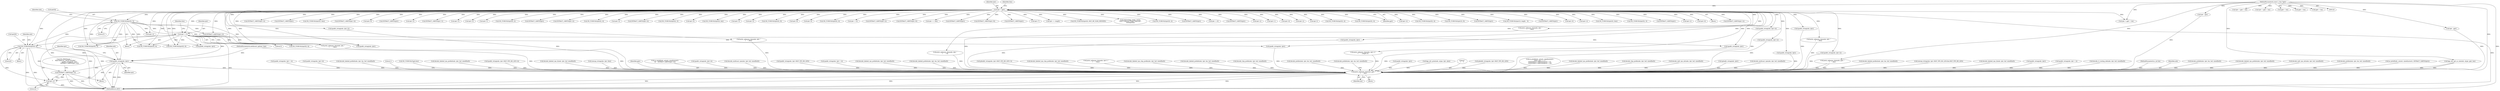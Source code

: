 digraph "0_tcpdump_50a44b6b8e4f7c127440dbd4239cf571945cc1e7@array" {
"1002509" [label="(Call,ND_TCHECK2(tptr[0], 8))"];
"1002440" [label="(Call,tptr +=5)"];
"1002412" [label="(Call,ND_TCHECK2(tptr[0], 5))"];
"1000142" [label="(Call,tptr = pptr)"];
"1000128" [label="(MethodParameterIn,const u_char *pptr)"];
"1002520" [label="(Call,ipaddr_string(ndo, tptr))"];
"1002523" [label="(Call,EXTRACT_32BITS(tptr+4))"];
"1002524" [label="(Call,tptr+4)"];
"1002905" [label="(Call,print_unknown_data(ndo, pptr, \"\n\t    \", len))"];
"1002513" [label="(Literal,8)"];
"1002509" [label="(Call,ND_TCHECK2(tptr[0], 8))"];
"1000767" [label="(Call,ipaddr_string(ndo, tptr))"];
"1000142" [label="(Call,tptr = pptr)"];
"1002900" [label="(Block,)"];
"1002198" [label="(Call,EXTRACT_16BITS(tptr+2))"];
"1001649" [label="(Call,EXTRACT_16BITS(tptr))"];
"1002516" [label="(Identifier,ndo)"];
"1001625" [label="(Call,tptr = pptr + len)"];
"1002796" [label="(Call,bgp_attr_print(ndo, atype, tptr, alen))"];
"1002908" [label="(Literal,\"\n\t    \")"];
"1001073" [label="(Call,ND_TCHECK2(tptr[0], tlen))"];
"1002361" [label="(Call,EXTRACT_16BITS(tptr+4))"];
"1000909" [label="(Call,ip6addr_string(ndo, tptr+BGP_VPN_RD_LEN))"];
"1002329" [label="(Call,tptr+6)"];
"1002288" [label="(Call,ipaddr_string(ndo, tptr+2))"];
"1002664" [label="(Call,EXTRACT_32BITS(tptr))"];
"1002540" [label="(Call,ipaddr_string(ndo, tptr))"];
"1002290" [label="(Call,tptr+2)"];
"1002585" [label="(Call,EXTRACT_16BITS(tptr+1))"];
"1000258" [label="(Call,as_printf(ndo, astostr, sizeof(astostr),\n\t\t\t\tas_size == 2 ?\n\t\t\t\tEXTRACT_16BITS(&tptr[2 + i]) :\n\t\t\t\tEXTRACT_32BITS(&tptr[2 + i])))"];
"1002358" [label="(Call,tptr+3)"];
"1001790" [label="(Call,decode_labeled_vpn_prefix4(ndo, tptr, buf, sizeof(buf)))"];
"1001536" [label="(Call,decode_clnp_prefix(ndo, tptr, buf, sizeof(buf)))"];
"1002373" [label="(Call,tptr+2)"];
"1002030" [label="(Call,decode_mdt_vpn_nlri(ndo, tptr, buf, sizeof(buf)))"];
"1002586" [label="(Call,tptr+1)"];
"1000331" [label="(Call,ipaddr_string(ndo, tptr))"];
"1002444" [label="(Identifier,tlen)"];
"1002155" [label="(Call,ND_TCHECK2(tptr[0], 2))"];
"1000861" [label="(Call,ip6addr_string(ndo, tptr))"];
"1002844" [label="(Call,EXTRACT_32BITS(tptr))"];
"1002372" [label="(Call,EXTRACT_16BITS(tptr+2))"];
"1000486" [label="(Call,ND_TCHECK2(tptr[0], 4))"];
"1002062" [label="(Call,decode_multicast_vpn(ndo, tptr, buf, sizeof(buf)))"];
"1000567" [label="(Call,ipaddr_string(ndo, tptr))"];
"1002514" [label="(Call,ND_PRINT((ndo, \"\n\t      Root-Node %s, LSP-ID 0x%08x\",\n                           ipaddr_string(ndo, tptr),\n                           EXTRACT_32BITS(tptr+4))))"];
"1001224" [label="(Call,decode_labeled_prefix4(ndo, tptr, len, buf, sizeof(buf)))"];
"1002448" [label="(Block,)"];
"1001617" [label="(Call,print_unknown_data(ndo, tptr, \"\n\t    \", tlen))"];
"1001018" [label="(Call,isonsap_string(ndo, tptr+BGP_VPN_RD_LEN,tlen-BGP_VPN_RD_LEN))"];
"1002247" [label="(Call,tptr+2)"];
"1002203" [label="(Call,EXTRACT_32BITS(tptr+4))"];
"1001504" [label="(Call,decode_labeled_vpn_l2(ndo, tptr, buf, sizeof(buf)))"];
"1000615" [label="(Call,ND_TCHECK2(tptr[0], 3))"];
"1002209" [label="(Call,tptr+4)"];
"1002442" [label="(Literal,5)"];
"1000385" [label="(Call,ND_TCHECK2(tptr[0], len))"];
"1002629" [label="(Call,tptr+3)"];
"1002522" [label="(Identifier,tptr)"];
"1002123" [label="(Call,tptr = pptr + len)"];
"1002225" [label="(Call,tptr+2)"];
"1002419" [label="(Identifier,ndo)"];
"1000445" [label="(Call,ND_TCHECK2(tptr[0], 8))"];
"1000955" [label="(Call,ipaddr_string(ndo, tptr))"];
"1002510" [label="(Call,tptr[0])"];
"1002483" [label="(Call,ipaddr_string(ndo, tptr))"];
"1002302" [label="(Call,ipaddr_string(ndo, tptr+2))"];
"1000408" [label="(Call,ipaddr_string(ndo, tptr + 2))"];
"1001296" [label="(Call,decode_rt_routing_info(ndo, tptr, buf, sizeof(buf)))"];
"1002251" [label="(Call,tptr+6)"];
"1002223" [label="(Call,ipaddr_string(ndo, tptr+2))"];
"1000129" [label="(MethodParameterIn,u_int len)"];
"1002906" [label="(Identifier,ndo)"];
"1001627" [label="(Call,pptr + len)"];
"1001822" [label="(Call,decode_prefix6(ndo, tptr, len, buf, sizeof(buf)))"];
"1002905" [label="(Call,print_unknown_data(ndo, pptr, \"\n\t    \", len))"];
"1002520" [label="(Call,ipaddr_string(ndo, tptr))"];
"1002204" [label="(Call,tptr+4)"];
"1001264" [label="(Call,decode_labeled_vpn_prefix4(ndo, tptr, buf, sizeof(buf)))"];
"1001360" [label="(Call,decode_mdt_vpn_nlri(ndo, tptr, buf, sizeof(buf)))"];
"1001092" [label="(Call,print_unknown_data(ndo, tptr, \"\n\t    \", tlen))"];
"1000557" [label="(Call,ND_TCHECK2(tptr[0], 4))"];
"1001710" [label="(Call,decode_prefix4(ndo, tptr, len, buf, sizeof(buf)))"];
"1002659" [label="(Call,as_printf(ndo, astostr, sizeof(astostr), EXTRACT_32BITS(tptr)))"];
"1000542" [label="(Call,tptr +=4)"];
"1000128" [label="(MethodParameterIn,const u_char *pptr)"];
"1000126" [label="(MethodParameterIn,netdissect_options *ndo)"];
"1000463" [label="(Call,ipaddr_string(ndo, tptr + 4))"];
"1002412" [label="(Call,ND_TCHECK2(tptr[0], 5))"];
"1002246" [label="(Call,EXTRACT_32BITS(tptr+2))"];
"1002441" [label="(Identifier,tptr)"];
"1002382" [label="(Call,print_unknown_data(ndo, tptr, \"\n\t      \", 8))"];
"1002228" [label="(Call,EXTRACT_16BITS(tptr+6))"];
"1000143" [label="(Identifier,tptr)"];
"1002465" [label="(Call,ipaddr_string(ndo, tptr+4))"];
"1002435" [label="(Call,EXTRACT_24BITS(tptr+2))"];
"1000682" [label="(Call,print_unknown_data(ndo, tptr, \"\n\t    \", tlen))"];
"1001862" [label="(Call,decode_labeled_prefix6(ndo, tptr, len, buf, sizeof(buf)))"];
"1001097" [label="(Call,tptr += tlen)"];
"1000426" [label="(Call,EXTRACT_32BITS(tptr))"];
"1002911" [label="(Literal,1)"];
"1002250" [label="(Call,EXTRACT_16BITS(tptr+6))"];
"1002901" [label="(Call,ND_TCHECK2(*pptr,len))"];
"1002162" [label="(Call,EXTRACT_16BITS(tptr))"];
"1001472" [label="(Call,decode_labeled_vpn_prefix6(ndo, tptr, buf, sizeof(buf)))"];
"1002319" [label="(Call,tptr+7)"];
"1002636" [label="(Call,tptr += length)"];
"1001642" [label="(Call,ND_TCHECK2(tptr[0], BGP_MP_NLRI_MINSIZE))"];
"1001038" [label="(Call,ipaddr_string(ndo, tptr+BGP_VPN_RD_LEN+4))"];
"1002886" [label="(Call,print_unknown_data(ndo, pptr, \"\n\t    \", len))"];
"1001934" [label="(Call,decode_labeled_vpn_l2(ndo, tptr, buf, sizeof(buf)))"];
"1002524" [label="(Call,tptr+4)"];
"1000170" [label="(Call,tok2str(bgp_origin_values,\n\t\t\t\t\t\t\"Unknown Origin Typecode\",\n\t\t\t\t\t\ttptr[0]))"];
"1000977" [label="(Call,isonsap_string(ndo, tptr, tlen))"];
"1000598" [label="(Call,ipaddr_string(ndo, tptr))"];
"1000206" [label="(Call,tptr < pptr + len)"];
"1002462" [label="(Call,ipaddr_string(ndo, tptr))"];
"1000347" [label="(Call,ND_TCHECK2(tptr[0], 4))"];
"1000493" [label="(Call,EXTRACT_32BITS(tptr))"];
"1002391" [label="(Call,tptr +=8)"];
"1000357" [label="(Call,EXTRACT_32BITS(tptr))"];
"1002451" [label="(Call,ND_TCHECK2(tptr[0], 8))"];
"1001696" [label="(Call,tptr - pptr)"];
"1002199" [label="(Call,tptr+2)"];
"1002556" [label="(Call,print_unknown_data(ndo, tptr, \"\n\t      \", tlen))"];
"1002907" [label="(Identifier,pptr)"];
"1002402" [label="(Call,tptr+1)"];
"1002525" [label="(Identifier,tptr)"];
"1002241" [label="(Call,as_printf(ndo, astostr, sizeof(astostr),\n\t\t\t    EXTRACT_32BITS(tptr+2)))"];
"1002519" [label="(Block,)"];
"1002312" [label="(Call,tptr+6)"];
"1002915" [label="(MethodReturn,RET)"];
"1002486" [label="(Call,ipaddr_string(ndo, tptr+4))"];
"1002304" [label="(Call,tptr+2)"];
"1002095" [label="(Call,tptr-3)"];
"1002436" [label="(Call,tptr+2)"];
"1002416" [label="(Literal,5)"];
"1001328" [label="(Call,decode_multicast_vpn(ndo, tptr, buf, sizeof(buf)))"];
"1000587" [label="(Call,ND_TCHECK2(tptr[0], 4))"];
"1000146" [label="(Identifier,tlen)"];
"1002627" [label="(Call,print_unknown_data(ndo, tptr+3,\"\n\t      \", length-3))"];
"1000815" [label="(Call,ipaddr_string(ndo, tptr+BGP_VPN_RD_LEN))"];
"1002644" [label="(Call,ND_TCHECK2(tptr[0], 4))"];
"1000428" [label="(Call,ipaddr_string(ndo, tptr + 4))"];
"1000144" [label="(Identifier,pptr)"];
"1002362" [label="(Call,tptr+4)"];
"1002521" [label="(Identifier,ndo)"];
"1001902" [label="(Call,decode_labeled_vpn_prefix6(ndo, tptr, buf, sizeof(buf)))"];
"1000321" [label="(Call,ND_TCHECK2(tptr[0], 4))"];
"1001750" [label="(Call,decode_labeled_prefix4(ndo, tptr, len, buf, sizeof(buf)))"];
"1002613" [label="(Call,ND_TCHECK2(tptr[3], 8))"];
"1000200" [label="(Call,bgp_attr_get_as_size(ndo, atype, pptr, len))"];
"1002503" [label="(Call,ipaddr_string(ndo, tptr))"];
"1002529" [label="(Call,ND_TCHECK2(tptr[0], 8))"];
"1000622" [label="(Call,EXTRACT_16BITS(tptr))"];
"1001170" [label="(Call,tptr - pptr)"];
"1002602" [label="(Call,ND_TCHECK2(tptr[3], length - 3))"];
"1002472" [label="(Call,ND_TCHECK2(tptr[0], 8))"];
"1002440" [label="(Call,tptr +=5)"];
"1002526" [label="(Literal,4)"];
"1001058" [label="(Call,ip6addr_string(ndo, tptr+BGP_VPN_RD_LEN+3))"];
"1002493" [label="(Call,ND_TCHECK2(tptr[0], 4))"];
"1001568" [label="(Call,decode_labeled_vpn_clnp_prefix(ndo, tptr, buf, sizeof(buf)))"];
"1002113" [label="(Call,print_unknown_data(ndo, tptr-3, \"\n\t    \", tlen))"];
"1000406" [label="(Call,EXTRACT_16BITS(tptr))"];
"1002523" [label="(Call,EXTRACT_32BITS(tptr+4))"];
"1002909" [label="(Identifier,len)"];
"1002335" [label="(Call,tptr+6)"];
"1002353" [label="(Call,tptr+2)"];
"1000663" [label="(Call,ND_TCHECK2(tptr[0], tlen))"];
"1002413" [label="(Call,tptr[0])"];
"1001998" [label="(Call,decode_labeled_vpn_clnp_prefix(ndo, tptr, buf, sizeof(buf)))"];
"1002125" [label="(Call,pptr + len)"];
"1002566" [label="(Call,ND_TCHECK2(tptr[0], 3))"];
"1001432" [label="(Call,decode_labeled_prefix6(ndo, tptr, len, buf, sizeof(buf)))"];
"1000461" [label="(Call,EXTRACT_32BITS(tptr))"];
"1001966" [label="(Call,decode_clnp_prefix(ndo, tptr, buf, sizeof(buf)))"];
"1002261" [label="(Call,tptr+2)"];
"1002396" [label="(Block,)"];
"1002207" [label="(Call,ipaddr_string(ndo, tptr+4))"];
"1001184" [label="(Call,decode_prefix4(ndo, tptr, len, buf, sizeof(buf)))"];
"1002229" [label="(Call,tptr+6)"];
"1000130" [label="(Block,)"];
"1002260" [label="(Call,EXTRACT_32BITS(tptr+2))"];
"1000208" [label="(Call,pptr + len)"];
"1001392" [label="(Call,decode_prefix6(ndo, tptr, len, buf, sizeof(buf)))"];
"1002509" -> "1002448"  [label="AST: "];
"1002509" -> "1002513"  [label="CFG: "];
"1002510" -> "1002509"  [label="AST: "];
"1002513" -> "1002509"  [label="AST: "];
"1002516" -> "1002509"  [label="CFG: "];
"1002509" -> "1002915"  [label="DDG: "];
"1002509" -> "1002915"  [label="DDG: "];
"1002440" -> "1002509"  [label="DDG: "];
"1000142" -> "1002509"  [label="DDG: "];
"1002412" -> "1002509"  [label="DDG: "];
"1002509" -> "1002520"  [label="DDG: "];
"1002509" -> "1002523"  [label="DDG: "];
"1002509" -> "1002524"  [label="DDG: "];
"1002440" -> "1002396"  [label="AST: "];
"1002440" -> "1002442"  [label="CFG: "];
"1002441" -> "1002440"  [label="AST: "];
"1002442" -> "1002440"  [label="AST: "];
"1002444" -> "1002440"  [label="CFG: "];
"1002440" -> "1002915"  [label="DDG: "];
"1002412" -> "1002440"  [label="DDG: "];
"1000142" -> "1002440"  [label="DDG: "];
"1002440" -> "1002451"  [label="DDG: "];
"1002440" -> "1002462"  [label="DDG: "];
"1002440" -> "1002472"  [label="DDG: "];
"1002440" -> "1002483"  [label="DDG: "];
"1002440" -> "1002493"  [label="DDG: "];
"1002440" -> "1002503"  [label="DDG: "];
"1002440" -> "1002520"  [label="DDG: "];
"1002440" -> "1002529"  [label="DDG: "];
"1002440" -> "1002540"  [label="DDG: "];
"1002440" -> "1002556"  [label="DDG: "];
"1002412" -> "1002396"  [label="AST: "];
"1002412" -> "1002416"  [label="CFG: "];
"1002413" -> "1002412"  [label="AST: "];
"1002416" -> "1002412"  [label="AST: "];
"1002419" -> "1002412"  [label="CFG: "];
"1002412" -> "1002915"  [label="DDG: "];
"1002412" -> "1002915"  [label="DDG: "];
"1000142" -> "1002412"  [label="DDG: "];
"1002412" -> "1002435"  [label="DDG: "];
"1002412" -> "1002436"  [label="DDG: "];
"1002412" -> "1002451"  [label="DDG: "];
"1002412" -> "1002472"  [label="DDG: "];
"1002412" -> "1002493"  [label="DDG: "];
"1002412" -> "1002529"  [label="DDG: "];
"1002412" -> "1002556"  [label="DDG: "];
"1000142" -> "1000130"  [label="AST: "];
"1000142" -> "1000144"  [label="CFG: "];
"1000143" -> "1000142"  [label="AST: "];
"1000144" -> "1000142"  [label="AST: "];
"1000146" -> "1000142"  [label="CFG: "];
"1000142" -> "1002915"  [label="DDG: "];
"1000142" -> "1002915"  [label="DDG: "];
"1000128" -> "1000142"  [label="DDG: "];
"1000142" -> "1000170"  [label="DDG: "];
"1000142" -> "1000206"  [label="DDG: "];
"1000142" -> "1000321"  [label="DDG: "];
"1000142" -> "1000331"  [label="DDG: "];
"1000142" -> "1000347"  [label="DDG: "];
"1000142" -> "1000357"  [label="DDG: "];
"1000142" -> "1000385"  [label="DDG: "];
"1000142" -> "1000406"  [label="DDG: "];
"1000142" -> "1000426"  [label="DDG: "];
"1000142" -> "1000445"  [label="DDG: "];
"1000142" -> "1000461"  [label="DDG: "];
"1000142" -> "1000486"  [label="DDG: "];
"1000142" -> "1000493"  [label="DDG: "];
"1000142" -> "1000542"  [label="DDG: "];
"1000142" -> "1000557"  [label="DDG: "];
"1000142" -> "1000567"  [label="DDG: "];
"1000142" -> "1000587"  [label="DDG: "];
"1000142" -> "1000598"  [label="DDG: "];
"1000142" -> "1000615"  [label="DDG: "];
"1000142" -> "1000622"  [label="DDG: "];
"1000142" -> "1000663"  [label="DDG: "];
"1000142" -> "1000682"  [label="DDG: "];
"1000142" -> "1001073"  [label="DDG: "];
"1000142" -> "1001092"  [label="DDG: "];
"1000142" -> "1001097"  [label="DDG: "];
"1000142" -> "1001617"  [label="DDG: "];
"1000142" -> "1001642"  [label="DDG: "];
"1000142" -> "1001649"  [label="DDG: "];
"1000142" -> "1002095"  [label="DDG: "];
"1000142" -> "1002155"  [label="DDG: "];
"1000142" -> "1002162"  [label="DDG: "];
"1000142" -> "1002198"  [label="DDG: "];
"1000142" -> "1002199"  [label="DDG: "];
"1000142" -> "1002203"  [label="DDG: "];
"1000142" -> "1002204"  [label="DDG: "];
"1000142" -> "1002207"  [label="DDG: "];
"1000142" -> "1002209"  [label="DDG: "];
"1000142" -> "1002223"  [label="DDG: "];
"1000142" -> "1002225"  [label="DDG: "];
"1000142" -> "1002228"  [label="DDG: "];
"1000142" -> "1002229"  [label="DDG: "];
"1000142" -> "1002246"  [label="DDG: "];
"1000142" -> "1002247"  [label="DDG: "];
"1000142" -> "1002250"  [label="DDG: "];
"1000142" -> "1002251"  [label="DDG: "];
"1000142" -> "1002260"  [label="DDG: "];
"1000142" -> "1002261"  [label="DDG: "];
"1000142" -> "1002288"  [label="DDG: "];
"1000142" -> "1002290"  [label="DDG: "];
"1000142" -> "1002302"  [label="DDG: "];
"1000142" -> "1002304"  [label="DDG: "];
"1000142" -> "1002312"  [label="DDG: "];
"1000142" -> "1002319"  [label="DDG: "];
"1000142" -> "1002329"  [label="DDG: "];
"1000142" -> "1002335"  [label="DDG: "];
"1000142" -> "1002353"  [label="DDG: "];
"1000142" -> "1002358"  [label="DDG: "];
"1000142" -> "1002361"  [label="DDG: "];
"1000142" -> "1002362"  [label="DDG: "];
"1000142" -> "1002372"  [label="DDG: "];
"1000142" -> "1002373"  [label="DDG: "];
"1000142" -> "1002382"  [label="DDG: "];
"1000142" -> "1002391"  [label="DDG: "];
"1000142" -> "1002402"  [label="DDG: "];
"1000142" -> "1002435"  [label="DDG: "];
"1000142" -> "1002436"  [label="DDG: "];
"1000142" -> "1002451"  [label="DDG: "];
"1000142" -> "1002462"  [label="DDG: "];
"1000142" -> "1002472"  [label="DDG: "];
"1000142" -> "1002483"  [label="DDG: "];
"1000142" -> "1002493"  [label="DDG: "];
"1000142" -> "1002503"  [label="DDG: "];
"1000142" -> "1002520"  [label="DDG: "];
"1000142" -> "1002529"  [label="DDG: "];
"1000142" -> "1002540"  [label="DDG: "];
"1000142" -> "1002556"  [label="DDG: "];
"1000142" -> "1002566"  [label="DDG: "];
"1000142" -> "1002585"  [label="DDG: "];
"1000142" -> "1002586"  [label="DDG: "];
"1000142" -> "1002602"  [label="DDG: "];
"1000142" -> "1002613"  [label="DDG: "];
"1000142" -> "1002627"  [label="DDG: "];
"1000142" -> "1002629"  [label="DDG: "];
"1000142" -> "1002636"  [label="DDG: "];
"1000142" -> "1002644"  [label="DDG: "];
"1000142" -> "1002664"  [label="DDG: "];
"1000142" -> "1002844"  [label="DDG: "];
"1000128" -> "1000125"  [label="AST: "];
"1000128" -> "1002915"  [label="DDG: "];
"1000128" -> "1000200"  [label="DDG: "];
"1000128" -> "1000206"  [label="DDG: "];
"1000128" -> "1000208"  [label="DDG: "];
"1000128" -> "1001170"  [label="DDG: "];
"1000128" -> "1001625"  [label="DDG: "];
"1000128" -> "1001627"  [label="DDG: "];
"1000128" -> "1001696"  [label="DDG: "];
"1000128" -> "1002123"  [label="DDG: "];
"1000128" -> "1002125"  [label="DDG: "];
"1000128" -> "1002886"  [label="DDG: "];
"1000128" -> "1002905"  [label="DDG: "];
"1002520" -> "1002519"  [label="AST: "];
"1002520" -> "1002522"  [label="CFG: "];
"1002521" -> "1002520"  [label="AST: "];
"1002522" -> "1002520"  [label="AST: "];
"1002525" -> "1002520"  [label="CFG: "];
"1002520" -> "1002915"  [label="DDG: "];
"1002520" -> "1002915"  [label="DDG: "];
"1000126" -> "1002520"  [label="DDG: "];
"1002520" -> "1002523"  [label="DDG: "];
"1002520" -> "1002524"  [label="DDG: "];
"1002520" -> "1002905"  [label="DDG: "];
"1002523" -> "1002519"  [label="AST: "];
"1002523" -> "1002524"  [label="CFG: "];
"1002524" -> "1002523"  [label="AST: "];
"1002514" -> "1002523"  [label="CFG: "];
"1002523" -> "1002915"  [label="DDG: "];
"1002523" -> "1002915"  [label="DDG: "];
"1002524" -> "1002526"  [label="CFG: "];
"1002525" -> "1002524"  [label="AST: "];
"1002526" -> "1002524"  [label="AST: "];
"1002524" -> "1002915"  [label="DDG: "];
"1002905" -> "1002900"  [label="AST: "];
"1002905" -> "1002909"  [label="CFG: "];
"1002906" -> "1002905"  [label="AST: "];
"1002907" -> "1002905"  [label="AST: "];
"1002908" -> "1002905"  [label="AST: "];
"1002909" -> "1002905"  [label="AST: "];
"1002911" -> "1002905"  [label="CFG: "];
"1002905" -> "1002915"  [label="DDG: "];
"1002905" -> "1002915"  [label="DDG: "];
"1002905" -> "1002915"  [label="DDG: "];
"1002905" -> "1002915"  [label="DDG: "];
"1000598" -> "1002905"  [label="DDG: "];
"1000331" -> "1002905"  [label="DDG: "];
"1001018" -> "1002905"  [label="DDG: "];
"1001092" -> "1002905"  [label="DDG: "];
"1000977" -> "1002905"  [label="DDG: "];
"1002886" -> "1002905"  [label="DDG: "];
"1002886" -> "1002905"  [label="DDG: "];
"1001264" -> "1002905"  [label="DDG: "];
"1000258" -> "1002905"  [label="DDG: "];
"1002113" -> "1002905"  [label="DDG: "];
"1002223" -> "1002905"  [label="DDG: "];
"1000815" -> "1002905"  [label="DDG: "];
"1002540" -> "1002905"  [label="DDG: "];
"1001432" -> "1002905"  [label="DDG: "];
"1000200" -> "1002905"  [label="DDG: "];
"1000200" -> "1002905"  [label="DDG: "];
"1001862" -> "1002905"  [label="DDG: "];
"1001392" -> "1002905"  [label="DDG: "];
"1002486" -> "1002905"  [label="DDG: "];
"1001184" -> "1002905"  [label="DDG: "];
"1000567" -> "1002905"  [label="DDG: "];
"1001328" -> "1002905"  [label="DDG: "];
"1000408" -> "1002905"  [label="DDG: "];
"1002241" -> "1002905"  [label="DDG: "];
"1001568" -> "1002905"  [label="DDG: "];
"1000682" -> "1002905"  [label="DDG: "];
"1002465" -> "1002905"  [label="DDG: "];
"1001822" -> "1002905"  [label="DDG: "];
"1001750" -> "1002905"  [label="DDG: "];
"1002627" -> "1002905"  [label="DDG: "];
"1002030" -> "1002905"  [label="DDG: "];
"1001472" -> "1002905"  [label="DDG: "];
"1002382" -> "1002905"  [label="DDG: "];
"1001536" -> "1002905"  [label="DDG: "];
"1002796" -> "1002905"  [label="DDG: "];
"1001934" -> "1002905"  [label="DDG: "];
"1002207" -> "1002905"  [label="DDG: "];
"1001998" -> "1002905"  [label="DDG: "];
"1002062" -> "1002905"  [label="DDG: "];
"1000909" -> "1002905"  [label="DDG: "];
"1001224" -> "1002905"  [label="DDG: "];
"1000463" -> "1002905"  [label="DDG: "];
"1001504" -> "1002905"  [label="DDG: "];
"1001710" -> "1002905"  [label="DDG: "];
"1001790" -> "1002905"  [label="DDG: "];
"1002288" -> "1002905"  [label="DDG: "];
"1001360" -> "1002905"  [label="DDG: "];
"1001966" -> "1002905"  [label="DDG: "];
"1001617" -> "1002905"  [label="DDG: "];
"1001902" -> "1002905"  [label="DDG: "];
"1002302" -> "1002905"  [label="DDG: "];
"1001058" -> "1002905"  [label="DDG: "];
"1001296" -> "1002905"  [label="DDG: "];
"1000861" -> "1002905"  [label="DDG: "];
"1000955" -> "1002905"  [label="DDG: "];
"1000428" -> "1002905"  [label="DDG: "];
"1000767" -> "1002905"  [label="DDG: "];
"1001038" -> "1002905"  [label="DDG: "];
"1002556" -> "1002905"  [label="DDG: "];
"1002659" -> "1002905"  [label="DDG: "];
"1002503" -> "1002905"  [label="DDG: "];
"1000126" -> "1002905"  [label="DDG: "];
"1001170" -> "1002905"  [label="DDG: "];
"1001696" -> "1002905"  [label="DDG: "];
"1002901" -> "1002905"  [label="DDG: "];
"1000129" -> "1002905"  [label="DDG: "];
}
